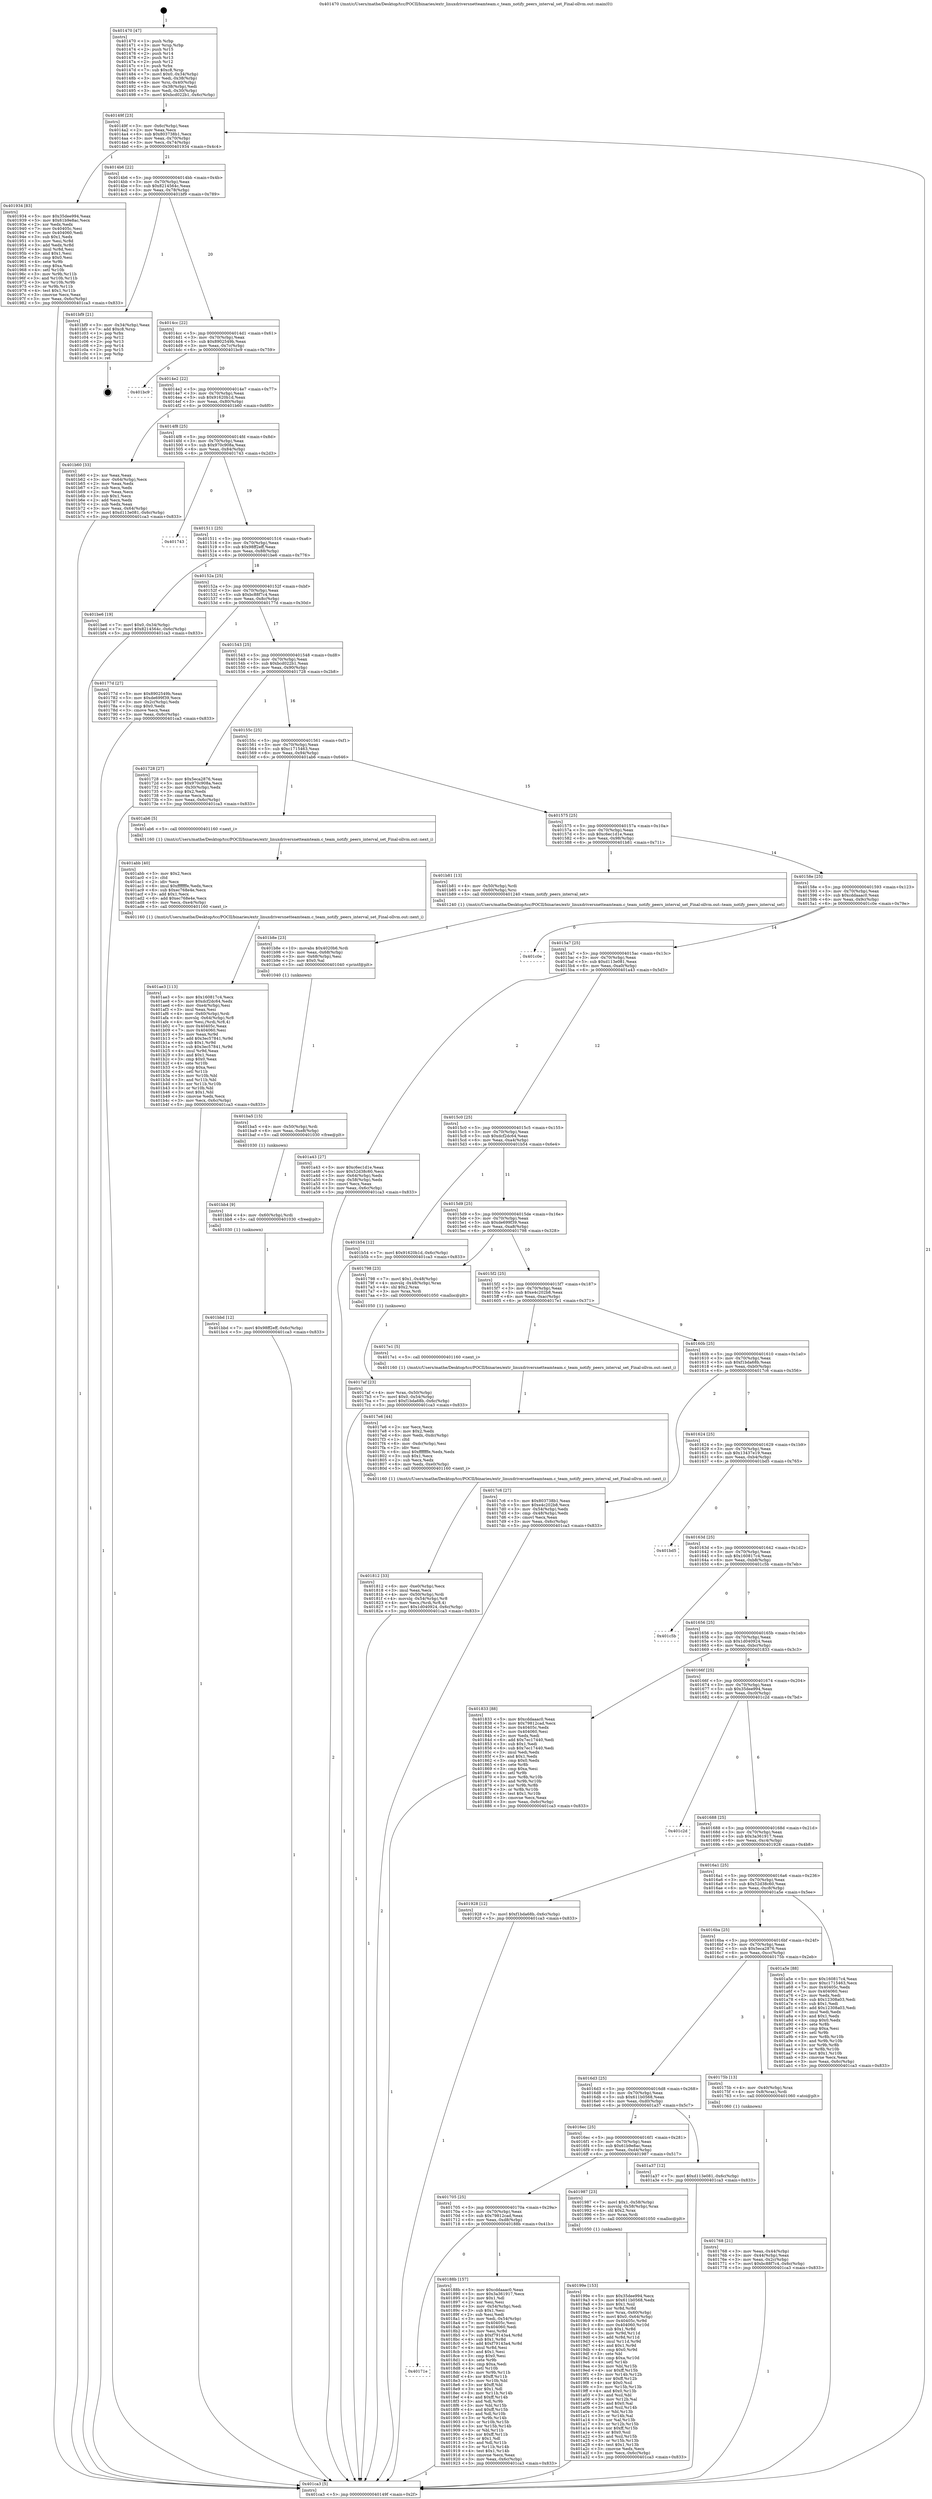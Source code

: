 digraph "0x401470" {
  label = "0x401470 (/mnt/c/Users/mathe/Desktop/tcc/POCII/binaries/extr_linuxdriversnetteamteam.c_team_notify_peers_interval_set_Final-ollvm.out::main(0))"
  labelloc = "t"
  node[shape=record]

  Entry [label="",width=0.3,height=0.3,shape=circle,fillcolor=black,style=filled]
  "0x40149f" [label="{
     0x40149f [23]\l
     | [instrs]\l
     &nbsp;&nbsp;0x40149f \<+3\>: mov -0x6c(%rbp),%eax\l
     &nbsp;&nbsp;0x4014a2 \<+2\>: mov %eax,%ecx\l
     &nbsp;&nbsp;0x4014a4 \<+6\>: sub $0x803738b1,%ecx\l
     &nbsp;&nbsp;0x4014aa \<+3\>: mov %eax,-0x70(%rbp)\l
     &nbsp;&nbsp;0x4014ad \<+3\>: mov %ecx,-0x74(%rbp)\l
     &nbsp;&nbsp;0x4014b0 \<+6\>: je 0000000000401934 \<main+0x4c4\>\l
  }"]
  "0x401934" [label="{
     0x401934 [83]\l
     | [instrs]\l
     &nbsp;&nbsp;0x401934 \<+5\>: mov $0x35dee994,%eax\l
     &nbsp;&nbsp;0x401939 \<+5\>: mov $0x61b9e8ac,%ecx\l
     &nbsp;&nbsp;0x40193e \<+2\>: xor %edx,%edx\l
     &nbsp;&nbsp;0x401940 \<+7\>: mov 0x40405c,%esi\l
     &nbsp;&nbsp;0x401947 \<+7\>: mov 0x404060,%edi\l
     &nbsp;&nbsp;0x40194e \<+3\>: sub $0x1,%edx\l
     &nbsp;&nbsp;0x401951 \<+3\>: mov %esi,%r8d\l
     &nbsp;&nbsp;0x401954 \<+3\>: add %edx,%r8d\l
     &nbsp;&nbsp;0x401957 \<+4\>: imul %r8d,%esi\l
     &nbsp;&nbsp;0x40195b \<+3\>: and $0x1,%esi\l
     &nbsp;&nbsp;0x40195e \<+3\>: cmp $0x0,%esi\l
     &nbsp;&nbsp;0x401961 \<+4\>: sete %r9b\l
     &nbsp;&nbsp;0x401965 \<+3\>: cmp $0xa,%edi\l
     &nbsp;&nbsp;0x401968 \<+4\>: setl %r10b\l
     &nbsp;&nbsp;0x40196c \<+3\>: mov %r9b,%r11b\l
     &nbsp;&nbsp;0x40196f \<+3\>: and %r10b,%r11b\l
     &nbsp;&nbsp;0x401972 \<+3\>: xor %r10b,%r9b\l
     &nbsp;&nbsp;0x401975 \<+3\>: or %r9b,%r11b\l
     &nbsp;&nbsp;0x401978 \<+4\>: test $0x1,%r11b\l
     &nbsp;&nbsp;0x40197c \<+3\>: cmovne %ecx,%eax\l
     &nbsp;&nbsp;0x40197f \<+3\>: mov %eax,-0x6c(%rbp)\l
     &nbsp;&nbsp;0x401982 \<+5\>: jmp 0000000000401ca3 \<main+0x833\>\l
  }"]
  "0x4014b6" [label="{
     0x4014b6 [22]\l
     | [instrs]\l
     &nbsp;&nbsp;0x4014b6 \<+5\>: jmp 00000000004014bb \<main+0x4b\>\l
     &nbsp;&nbsp;0x4014bb \<+3\>: mov -0x70(%rbp),%eax\l
     &nbsp;&nbsp;0x4014be \<+5\>: sub $0x8214564c,%eax\l
     &nbsp;&nbsp;0x4014c3 \<+3\>: mov %eax,-0x78(%rbp)\l
     &nbsp;&nbsp;0x4014c6 \<+6\>: je 0000000000401bf9 \<main+0x789\>\l
  }"]
  Exit [label="",width=0.3,height=0.3,shape=circle,fillcolor=black,style=filled,peripheries=2]
  "0x401bf9" [label="{
     0x401bf9 [21]\l
     | [instrs]\l
     &nbsp;&nbsp;0x401bf9 \<+3\>: mov -0x34(%rbp),%eax\l
     &nbsp;&nbsp;0x401bfc \<+7\>: add $0xc8,%rsp\l
     &nbsp;&nbsp;0x401c03 \<+1\>: pop %rbx\l
     &nbsp;&nbsp;0x401c04 \<+2\>: pop %r12\l
     &nbsp;&nbsp;0x401c06 \<+2\>: pop %r13\l
     &nbsp;&nbsp;0x401c08 \<+2\>: pop %r14\l
     &nbsp;&nbsp;0x401c0a \<+2\>: pop %r15\l
     &nbsp;&nbsp;0x401c0c \<+1\>: pop %rbp\l
     &nbsp;&nbsp;0x401c0d \<+1\>: ret\l
  }"]
  "0x4014cc" [label="{
     0x4014cc [22]\l
     | [instrs]\l
     &nbsp;&nbsp;0x4014cc \<+5\>: jmp 00000000004014d1 \<main+0x61\>\l
     &nbsp;&nbsp;0x4014d1 \<+3\>: mov -0x70(%rbp),%eax\l
     &nbsp;&nbsp;0x4014d4 \<+5\>: sub $0x8902549b,%eax\l
     &nbsp;&nbsp;0x4014d9 \<+3\>: mov %eax,-0x7c(%rbp)\l
     &nbsp;&nbsp;0x4014dc \<+6\>: je 0000000000401bc9 \<main+0x759\>\l
  }"]
  "0x401bbd" [label="{
     0x401bbd [12]\l
     | [instrs]\l
     &nbsp;&nbsp;0x401bbd \<+7\>: movl $0x98ff2eff,-0x6c(%rbp)\l
     &nbsp;&nbsp;0x401bc4 \<+5\>: jmp 0000000000401ca3 \<main+0x833\>\l
  }"]
  "0x401bc9" [label="{
     0x401bc9\l
  }", style=dashed]
  "0x4014e2" [label="{
     0x4014e2 [22]\l
     | [instrs]\l
     &nbsp;&nbsp;0x4014e2 \<+5\>: jmp 00000000004014e7 \<main+0x77\>\l
     &nbsp;&nbsp;0x4014e7 \<+3\>: mov -0x70(%rbp),%eax\l
     &nbsp;&nbsp;0x4014ea \<+5\>: sub $0x91620b1d,%eax\l
     &nbsp;&nbsp;0x4014ef \<+3\>: mov %eax,-0x80(%rbp)\l
     &nbsp;&nbsp;0x4014f2 \<+6\>: je 0000000000401b60 \<main+0x6f0\>\l
  }"]
  "0x401bb4" [label="{
     0x401bb4 [9]\l
     | [instrs]\l
     &nbsp;&nbsp;0x401bb4 \<+4\>: mov -0x60(%rbp),%rdi\l
     &nbsp;&nbsp;0x401bb8 \<+5\>: call 0000000000401030 \<free@plt\>\l
     | [calls]\l
     &nbsp;&nbsp;0x401030 \{1\} (unknown)\l
  }"]
  "0x401b60" [label="{
     0x401b60 [33]\l
     | [instrs]\l
     &nbsp;&nbsp;0x401b60 \<+2\>: xor %eax,%eax\l
     &nbsp;&nbsp;0x401b62 \<+3\>: mov -0x64(%rbp),%ecx\l
     &nbsp;&nbsp;0x401b65 \<+2\>: mov %eax,%edx\l
     &nbsp;&nbsp;0x401b67 \<+2\>: sub %ecx,%edx\l
     &nbsp;&nbsp;0x401b69 \<+2\>: mov %eax,%ecx\l
     &nbsp;&nbsp;0x401b6b \<+3\>: sub $0x1,%ecx\l
     &nbsp;&nbsp;0x401b6e \<+2\>: add %ecx,%edx\l
     &nbsp;&nbsp;0x401b70 \<+2\>: sub %edx,%eax\l
     &nbsp;&nbsp;0x401b72 \<+3\>: mov %eax,-0x64(%rbp)\l
     &nbsp;&nbsp;0x401b75 \<+7\>: movl $0xd113e081,-0x6c(%rbp)\l
     &nbsp;&nbsp;0x401b7c \<+5\>: jmp 0000000000401ca3 \<main+0x833\>\l
  }"]
  "0x4014f8" [label="{
     0x4014f8 [25]\l
     | [instrs]\l
     &nbsp;&nbsp;0x4014f8 \<+5\>: jmp 00000000004014fd \<main+0x8d\>\l
     &nbsp;&nbsp;0x4014fd \<+3\>: mov -0x70(%rbp),%eax\l
     &nbsp;&nbsp;0x401500 \<+5\>: sub $0x970c908a,%eax\l
     &nbsp;&nbsp;0x401505 \<+6\>: mov %eax,-0x84(%rbp)\l
     &nbsp;&nbsp;0x40150b \<+6\>: je 0000000000401743 \<main+0x2d3\>\l
  }"]
  "0x401ba5" [label="{
     0x401ba5 [15]\l
     | [instrs]\l
     &nbsp;&nbsp;0x401ba5 \<+4\>: mov -0x50(%rbp),%rdi\l
     &nbsp;&nbsp;0x401ba9 \<+6\>: mov %eax,-0xe8(%rbp)\l
     &nbsp;&nbsp;0x401baf \<+5\>: call 0000000000401030 \<free@plt\>\l
     | [calls]\l
     &nbsp;&nbsp;0x401030 \{1\} (unknown)\l
  }"]
  "0x401743" [label="{
     0x401743\l
  }", style=dashed]
  "0x401511" [label="{
     0x401511 [25]\l
     | [instrs]\l
     &nbsp;&nbsp;0x401511 \<+5\>: jmp 0000000000401516 \<main+0xa6\>\l
     &nbsp;&nbsp;0x401516 \<+3\>: mov -0x70(%rbp),%eax\l
     &nbsp;&nbsp;0x401519 \<+5\>: sub $0x98ff2eff,%eax\l
     &nbsp;&nbsp;0x40151e \<+6\>: mov %eax,-0x88(%rbp)\l
     &nbsp;&nbsp;0x401524 \<+6\>: je 0000000000401be6 \<main+0x776\>\l
  }"]
  "0x401b8e" [label="{
     0x401b8e [23]\l
     | [instrs]\l
     &nbsp;&nbsp;0x401b8e \<+10\>: movabs $0x4020b6,%rdi\l
     &nbsp;&nbsp;0x401b98 \<+3\>: mov %eax,-0x68(%rbp)\l
     &nbsp;&nbsp;0x401b9b \<+3\>: mov -0x68(%rbp),%esi\l
     &nbsp;&nbsp;0x401b9e \<+2\>: mov $0x0,%al\l
     &nbsp;&nbsp;0x401ba0 \<+5\>: call 0000000000401040 \<printf@plt\>\l
     | [calls]\l
     &nbsp;&nbsp;0x401040 \{1\} (unknown)\l
  }"]
  "0x401be6" [label="{
     0x401be6 [19]\l
     | [instrs]\l
     &nbsp;&nbsp;0x401be6 \<+7\>: movl $0x0,-0x34(%rbp)\l
     &nbsp;&nbsp;0x401bed \<+7\>: movl $0x8214564c,-0x6c(%rbp)\l
     &nbsp;&nbsp;0x401bf4 \<+5\>: jmp 0000000000401ca3 \<main+0x833\>\l
  }"]
  "0x40152a" [label="{
     0x40152a [25]\l
     | [instrs]\l
     &nbsp;&nbsp;0x40152a \<+5\>: jmp 000000000040152f \<main+0xbf\>\l
     &nbsp;&nbsp;0x40152f \<+3\>: mov -0x70(%rbp),%eax\l
     &nbsp;&nbsp;0x401532 \<+5\>: sub $0xbc88f7c4,%eax\l
     &nbsp;&nbsp;0x401537 \<+6\>: mov %eax,-0x8c(%rbp)\l
     &nbsp;&nbsp;0x40153d \<+6\>: je 000000000040177d \<main+0x30d\>\l
  }"]
  "0x401ae3" [label="{
     0x401ae3 [113]\l
     | [instrs]\l
     &nbsp;&nbsp;0x401ae3 \<+5\>: mov $0x160817c4,%ecx\l
     &nbsp;&nbsp;0x401ae8 \<+5\>: mov $0xdcf2dc64,%edx\l
     &nbsp;&nbsp;0x401aed \<+6\>: mov -0xe4(%rbp),%esi\l
     &nbsp;&nbsp;0x401af3 \<+3\>: imul %eax,%esi\l
     &nbsp;&nbsp;0x401af6 \<+4\>: mov -0x60(%rbp),%rdi\l
     &nbsp;&nbsp;0x401afa \<+4\>: movslq -0x64(%rbp),%r8\l
     &nbsp;&nbsp;0x401afe \<+4\>: mov %esi,(%rdi,%r8,4)\l
     &nbsp;&nbsp;0x401b02 \<+7\>: mov 0x40405c,%eax\l
     &nbsp;&nbsp;0x401b09 \<+7\>: mov 0x404060,%esi\l
     &nbsp;&nbsp;0x401b10 \<+3\>: mov %eax,%r9d\l
     &nbsp;&nbsp;0x401b13 \<+7\>: add $0x3ec57841,%r9d\l
     &nbsp;&nbsp;0x401b1a \<+4\>: sub $0x1,%r9d\l
     &nbsp;&nbsp;0x401b1e \<+7\>: sub $0x3ec57841,%r9d\l
     &nbsp;&nbsp;0x401b25 \<+4\>: imul %r9d,%eax\l
     &nbsp;&nbsp;0x401b29 \<+3\>: and $0x1,%eax\l
     &nbsp;&nbsp;0x401b2c \<+3\>: cmp $0x0,%eax\l
     &nbsp;&nbsp;0x401b2f \<+4\>: sete %r10b\l
     &nbsp;&nbsp;0x401b33 \<+3\>: cmp $0xa,%esi\l
     &nbsp;&nbsp;0x401b36 \<+4\>: setl %r11b\l
     &nbsp;&nbsp;0x401b3a \<+3\>: mov %r10b,%bl\l
     &nbsp;&nbsp;0x401b3d \<+3\>: and %r11b,%bl\l
     &nbsp;&nbsp;0x401b40 \<+3\>: xor %r11b,%r10b\l
     &nbsp;&nbsp;0x401b43 \<+3\>: or %r10b,%bl\l
     &nbsp;&nbsp;0x401b46 \<+3\>: test $0x1,%bl\l
     &nbsp;&nbsp;0x401b49 \<+3\>: cmovne %edx,%ecx\l
     &nbsp;&nbsp;0x401b4c \<+3\>: mov %ecx,-0x6c(%rbp)\l
     &nbsp;&nbsp;0x401b4f \<+5\>: jmp 0000000000401ca3 \<main+0x833\>\l
  }"]
  "0x40177d" [label="{
     0x40177d [27]\l
     | [instrs]\l
     &nbsp;&nbsp;0x40177d \<+5\>: mov $0x8902549b,%eax\l
     &nbsp;&nbsp;0x401782 \<+5\>: mov $0xde699f39,%ecx\l
     &nbsp;&nbsp;0x401787 \<+3\>: mov -0x2c(%rbp),%edx\l
     &nbsp;&nbsp;0x40178a \<+3\>: cmp $0x0,%edx\l
     &nbsp;&nbsp;0x40178d \<+3\>: cmove %ecx,%eax\l
     &nbsp;&nbsp;0x401790 \<+3\>: mov %eax,-0x6c(%rbp)\l
     &nbsp;&nbsp;0x401793 \<+5\>: jmp 0000000000401ca3 \<main+0x833\>\l
  }"]
  "0x401543" [label="{
     0x401543 [25]\l
     | [instrs]\l
     &nbsp;&nbsp;0x401543 \<+5\>: jmp 0000000000401548 \<main+0xd8\>\l
     &nbsp;&nbsp;0x401548 \<+3\>: mov -0x70(%rbp),%eax\l
     &nbsp;&nbsp;0x40154b \<+5\>: sub $0xbcd022b1,%eax\l
     &nbsp;&nbsp;0x401550 \<+6\>: mov %eax,-0x90(%rbp)\l
     &nbsp;&nbsp;0x401556 \<+6\>: je 0000000000401728 \<main+0x2b8\>\l
  }"]
  "0x401abb" [label="{
     0x401abb [40]\l
     | [instrs]\l
     &nbsp;&nbsp;0x401abb \<+5\>: mov $0x2,%ecx\l
     &nbsp;&nbsp;0x401ac0 \<+1\>: cltd\l
     &nbsp;&nbsp;0x401ac1 \<+2\>: idiv %ecx\l
     &nbsp;&nbsp;0x401ac3 \<+6\>: imul $0xfffffffe,%edx,%ecx\l
     &nbsp;&nbsp;0x401ac9 \<+6\>: sub $0xec768e4e,%ecx\l
     &nbsp;&nbsp;0x401acf \<+3\>: add $0x1,%ecx\l
     &nbsp;&nbsp;0x401ad2 \<+6\>: add $0xec768e4e,%ecx\l
     &nbsp;&nbsp;0x401ad8 \<+6\>: mov %ecx,-0xe4(%rbp)\l
     &nbsp;&nbsp;0x401ade \<+5\>: call 0000000000401160 \<next_i\>\l
     | [calls]\l
     &nbsp;&nbsp;0x401160 \{1\} (/mnt/c/Users/mathe/Desktop/tcc/POCII/binaries/extr_linuxdriversnetteamteam.c_team_notify_peers_interval_set_Final-ollvm.out::next_i)\l
  }"]
  "0x401728" [label="{
     0x401728 [27]\l
     | [instrs]\l
     &nbsp;&nbsp;0x401728 \<+5\>: mov $0x5eca2876,%eax\l
     &nbsp;&nbsp;0x40172d \<+5\>: mov $0x970c908a,%ecx\l
     &nbsp;&nbsp;0x401732 \<+3\>: mov -0x30(%rbp),%edx\l
     &nbsp;&nbsp;0x401735 \<+3\>: cmp $0x2,%edx\l
     &nbsp;&nbsp;0x401738 \<+3\>: cmovne %ecx,%eax\l
     &nbsp;&nbsp;0x40173b \<+3\>: mov %eax,-0x6c(%rbp)\l
     &nbsp;&nbsp;0x40173e \<+5\>: jmp 0000000000401ca3 \<main+0x833\>\l
  }"]
  "0x40155c" [label="{
     0x40155c [25]\l
     | [instrs]\l
     &nbsp;&nbsp;0x40155c \<+5\>: jmp 0000000000401561 \<main+0xf1\>\l
     &nbsp;&nbsp;0x401561 \<+3\>: mov -0x70(%rbp),%eax\l
     &nbsp;&nbsp;0x401564 \<+5\>: sub $0xc1715463,%eax\l
     &nbsp;&nbsp;0x401569 \<+6\>: mov %eax,-0x94(%rbp)\l
     &nbsp;&nbsp;0x40156f \<+6\>: je 0000000000401ab6 \<main+0x646\>\l
  }"]
  "0x401ca3" [label="{
     0x401ca3 [5]\l
     | [instrs]\l
     &nbsp;&nbsp;0x401ca3 \<+5\>: jmp 000000000040149f \<main+0x2f\>\l
  }"]
  "0x401470" [label="{
     0x401470 [47]\l
     | [instrs]\l
     &nbsp;&nbsp;0x401470 \<+1\>: push %rbp\l
     &nbsp;&nbsp;0x401471 \<+3\>: mov %rsp,%rbp\l
     &nbsp;&nbsp;0x401474 \<+2\>: push %r15\l
     &nbsp;&nbsp;0x401476 \<+2\>: push %r14\l
     &nbsp;&nbsp;0x401478 \<+2\>: push %r13\l
     &nbsp;&nbsp;0x40147a \<+2\>: push %r12\l
     &nbsp;&nbsp;0x40147c \<+1\>: push %rbx\l
     &nbsp;&nbsp;0x40147d \<+7\>: sub $0xc8,%rsp\l
     &nbsp;&nbsp;0x401484 \<+7\>: movl $0x0,-0x34(%rbp)\l
     &nbsp;&nbsp;0x40148b \<+3\>: mov %edi,-0x38(%rbp)\l
     &nbsp;&nbsp;0x40148e \<+4\>: mov %rsi,-0x40(%rbp)\l
     &nbsp;&nbsp;0x401492 \<+3\>: mov -0x38(%rbp),%edi\l
     &nbsp;&nbsp;0x401495 \<+3\>: mov %edi,-0x30(%rbp)\l
     &nbsp;&nbsp;0x401498 \<+7\>: movl $0xbcd022b1,-0x6c(%rbp)\l
  }"]
  "0x40199e" [label="{
     0x40199e [153]\l
     | [instrs]\l
     &nbsp;&nbsp;0x40199e \<+5\>: mov $0x35dee994,%ecx\l
     &nbsp;&nbsp;0x4019a3 \<+5\>: mov $0x611b0568,%edx\l
     &nbsp;&nbsp;0x4019a8 \<+3\>: mov $0x1,%sil\l
     &nbsp;&nbsp;0x4019ab \<+3\>: xor %r8d,%r8d\l
     &nbsp;&nbsp;0x4019ae \<+4\>: mov %rax,-0x60(%rbp)\l
     &nbsp;&nbsp;0x4019b2 \<+7\>: movl $0x0,-0x64(%rbp)\l
     &nbsp;&nbsp;0x4019b9 \<+8\>: mov 0x40405c,%r9d\l
     &nbsp;&nbsp;0x4019c1 \<+8\>: mov 0x404060,%r10d\l
     &nbsp;&nbsp;0x4019c9 \<+4\>: sub $0x1,%r8d\l
     &nbsp;&nbsp;0x4019cd \<+3\>: mov %r9d,%r11d\l
     &nbsp;&nbsp;0x4019d0 \<+3\>: add %r8d,%r11d\l
     &nbsp;&nbsp;0x4019d3 \<+4\>: imul %r11d,%r9d\l
     &nbsp;&nbsp;0x4019d7 \<+4\>: and $0x1,%r9d\l
     &nbsp;&nbsp;0x4019db \<+4\>: cmp $0x0,%r9d\l
     &nbsp;&nbsp;0x4019df \<+3\>: sete %bl\l
     &nbsp;&nbsp;0x4019e2 \<+4\>: cmp $0xa,%r10d\l
     &nbsp;&nbsp;0x4019e6 \<+4\>: setl %r14b\l
     &nbsp;&nbsp;0x4019ea \<+3\>: mov %bl,%r15b\l
     &nbsp;&nbsp;0x4019ed \<+4\>: xor $0xff,%r15b\l
     &nbsp;&nbsp;0x4019f1 \<+3\>: mov %r14b,%r12b\l
     &nbsp;&nbsp;0x4019f4 \<+4\>: xor $0xff,%r12b\l
     &nbsp;&nbsp;0x4019f8 \<+4\>: xor $0x0,%sil\l
     &nbsp;&nbsp;0x4019fc \<+3\>: mov %r15b,%r13b\l
     &nbsp;&nbsp;0x4019ff \<+4\>: and $0x0,%r13b\l
     &nbsp;&nbsp;0x401a03 \<+3\>: and %sil,%bl\l
     &nbsp;&nbsp;0x401a06 \<+3\>: mov %r12b,%al\l
     &nbsp;&nbsp;0x401a09 \<+2\>: and $0x0,%al\l
     &nbsp;&nbsp;0x401a0b \<+3\>: and %sil,%r14b\l
     &nbsp;&nbsp;0x401a0e \<+3\>: or %bl,%r13b\l
     &nbsp;&nbsp;0x401a11 \<+3\>: or %r14b,%al\l
     &nbsp;&nbsp;0x401a14 \<+3\>: xor %al,%r13b\l
     &nbsp;&nbsp;0x401a17 \<+3\>: or %r12b,%r15b\l
     &nbsp;&nbsp;0x401a1a \<+4\>: xor $0xff,%r15b\l
     &nbsp;&nbsp;0x401a1e \<+4\>: or $0x0,%sil\l
     &nbsp;&nbsp;0x401a22 \<+3\>: and %sil,%r15b\l
     &nbsp;&nbsp;0x401a25 \<+3\>: or %r15b,%r13b\l
     &nbsp;&nbsp;0x401a28 \<+4\>: test $0x1,%r13b\l
     &nbsp;&nbsp;0x401a2c \<+3\>: cmovne %edx,%ecx\l
     &nbsp;&nbsp;0x401a2f \<+3\>: mov %ecx,-0x6c(%rbp)\l
     &nbsp;&nbsp;0x401a32 \<+5\>: jmp 0000000000401ca3 \<main+0x833\>\l
  }"]
  "0x401ab6" [label="{
     0x401ab6 [5]\l
     | [instrs]\l
     &nbsp;&nbsp;0x401ab6 \<+5\>: call 0000000000401160 \<next_i\>\l
     | [calls]\l
     &nbsp;&nbsp;0x401160 \{1\} (/mnt/c/Users/mathe/Desktop/tcc/POCII/binaries/extr_linuxdriversnetteamteam.c_team_notify_peers_interval_set_Final-ollvm.out::next_i)\l
  }"]
  "0x401575" [label="{
     0x401575 [25]\l
     | [instrs]\l
     &nbsp;&nbsp;0x401575 \<+5\>: jmp 000000000040157a \<main+0x10a\>\l
     &nbsp;&nbsp;0x40157a \<+3\>: mov -0x70(%rbp),%eax\l
     &nbsp;&nbsp;0x40157d \<+5\>: sub $0xc6ec1d1e,%eax\l
     &nbsp;&nbsp;0x401582 \<+6\>: mov %eax,-0x98(%rbp)\l
     &nbsp;&nbsp;0x401588 \<+6\>: je 0000000000401b81 \<main+0x711\>\l
  }"]
  "0x40171e" [label="{
     0x40171e\l
  }", style=dashed]
  "0x401b81" [label="{
     0x401b81 [13]\l
     | [instrs]\l
     &nbsp;&nbsp;0x401b81 \<+4\>: mov -0x50(%rbp),%rdi\l
     &nbsp;&nbsp;0x401b85 \<+4\>: mov -0x60(%rbp),%rsi\l
     &nbsp;&nbsp;0x401b89 \<+5\>: call 0000000000401240 \<team_notify_peers_interval_set\>\l
     | [calls]\l
     &nbsp;&nbsp;0x401240 \{1\} (/mnt/c/Users/mathe/Desktop/tcc/POCII/binaries/extr_linuxdriversnetteamteam.c_team_notify_peers_interval_set_Final-ollvm.out::team_notify_peers_interval_set)\l
  }"]
  "0x40158e" [label="{
     0x40158e [25]\l
     | [instrs]\l
     &nbsp;&nbsp;0x40158e \<+5\>: jmp 0000000000401593 \<main+0x123\>\l
     &nbsp;&nbsp;0x401593 \<+3\>: mov -0x70(%rbp),%eax\l
     &nbsp;&nbsp;0x401596 \<+5\>: sub $0xcddaaac0,%eax\l
     &nbsp;&nbsp;0x40159b \<+6\>: mov %eax,-0x9c(%rbp)\l
     &nbsp;&nbsp;0x4015a1 \<+6\>: je 0000000000401c0e \<main+0x79e\>\l
  }"]
  "0x40188b" [label="{
     0x40188b [157]\l
     | [instrs]\l
     &nbsp;&nbsp;0x40188b \<+5\>: mov $0xcddaaac0,%eax\l
     &nbsp;&nbsp;0x401890 \<+5\>: mov $0x3a361917,%ecx\l
     &nbsp;&nbsp;0x401895 \<+2\>: mov $0x1,%dl\l
     &nbsp;&nbsp;0x401897 \<+2\>: xor %esi,%esi\l
     &nbsp;&nbsp;0x401899 \<+3\>: mov -0x54(%rbp),%edi\l
     &nbsp;&nbsp;0x40189c \<+3\>: sub $0x1,%esi\l
     &nbsp;&nbsp;0x40189f \<+2\>: sub %esi,%edi\l
     &nbsp;&nbsp;0x4018a1 \<+3\>: mov %edi,-0x54(%rbp)\l
     &nbsp;&nbsp;0x4018a4 \<+7\>: mov 0x40405c,%esi\l
     &nbsp;&nbsp;0x4018ab \<+7\>: mov 0x404060,%edi\l
     &nbsp;&nbsp;0x4018b2 \<+3\>: mov %esi,%r8d\l
     &nbsp;&nbsp;0x4018b5 \<+7\>: sub $0xf79143a4,%r8d\l
     &nbsp;&nbsp;0x4018bc \<+4\>: sub $0x1,%r8d\l
     &nbsp;&nbsp;0x4018c0 \<+7\>: add $0xf79143a4,%r8d\l
     &nbsp;&nbsp;0x4018c7 \<+4\>: imul %r8d,%esi\l
     &nbsp;&nbsp;0x4018cb \<+3\>: and $0x1,%esi\l
     &nbsp;&nbsp;0x4018ce \<+3\>: cmp $0x0,%esi\l
     &nbsp;&nbsp;0x4018d1 \<+4\>: sete %r9b\l
     &nbsp;&nbsp;0x4018d5 \<+3\>: cmp $0xa,%edi\l
     &nbsp;&nbsp;0x4018d8 \<+4\>: setl %r10b\l
     &nbsp;&nbsp;0x4018dc \<+3\>: mov %r9b,%r11b\l
     &nbsp;&nbsp;0x4018df \<+4\>: xor $0xff,%r11b\l
     &nbsp;&nbsp;0x4018e3 \<+3\>: mov %r10b,%bl\l
     &nbsp;&nbsp;0x4018e6 \<+3\>: xor $0xff,%bl\l
     &nbsp;&nbsp;0x4018e9 \<+3\>: xor $0x1,%dl\l
     &nbsp;&nbsp;0x4018ec \<+3\>: mov %r11b,%r14b\l
     &nbsp;&nbsp;0x4018ef \<+4\>: and $0xff,%r14b\l
     &nbsp;&nbsp;0x4018f3 \<+3\>: and %dl,%r9b\l
     &nbsp;&nbsp;0x4018f6 \<+3\>: mov %bl,%r15b\l
     &nbsp;&nbsp;0x4018f9 \<+4\>: and $0xff,%r15b\l
     &nbsp;&nbsp;0x4018fd \<+3\>: and %dl,%r10b\l
     &nbsp;&nbsp;0x401900 \<+3\>: or %r9b,%r14b\l
     &nbsp;&nbsp;0x401903 \<+3\>: or %r10b,%r15b\l
     &nbsp;&nbsp;0x401906 \<+3\>: xor %r15b,%r14b\l
     &nbsp;&nbsp;0x401909 \<+3\>: or %bl,%r11b\l
     &nbsp;&nbsp;0x40190c \<+4\>: xor $0xff,%r11b\l
     &nbsp;&nbsp;0x401910 \<+3\>: or $0x1,%dl\l
     &nbsp;&nbsp;0x401913 \<+3\>: and %dl,%r11b\l
     &nbsp;&nbsp;0x401916 \<+3\>: or %r11b,%r14b\l
     &nbsp;&nbsp;0x401919 \<+4\>: test $0x1,%r14b\l
     &nbsp;&nbsp;0x40191d \<+3\>: cmovne %ecx,%eax\l
     &nbsp;&nbsp;0x401920 \<+3\>: mov %eax,-0x6c(%rbp)\l
     &nbsp;&nbsp;0x401923 \<+5\>: jmp 0000000000401ca3 \<main+0x833\>\l
  }"]
  "0x401c0e" [label="{
     0x401c0e\l
  }", style=dashed]
  "0x4015a7" [label="{
     0x4015a7 [25]\l
     | [instrs]\l
     &nbsp;&nbsp;0x4015a7 \<+5\>: jmp 00000000004015ac \<main+0x13c\>\l
     &nbsp;&nbsp;0x4015ac \<+3\>: mov -0x70(%rbp),%eax\l
     &nbsp;&nbsp;0x4015af \<+5\>: sub $0xd113e081,%eax\l
     &nbsp;&nbsp;0x4015b4 \<+6\>: mov %eax,-0xa0(%rbp)\l
     &nbsp;&nbsp;0x4015ba \<+6\>: je 0000000000401a43 \<main+0x5d3\>\l
  }"]
  "0x401705" [label="{
     0x401705 [25]\l
     | [instrs]\l
     &nbsp;&nbsp;0x401705 \<+5\>: jmp 000000000040170a \<main+0x29a\>\l
     &nbsp;&nbsp;0x40170a \<+3\>: mov -0x70(%rbp),%eax\l
     &nbsp;&nbsp;0x40170d \<+5\>: sub $0x79812cad,%eax\l
     &nbsp;&nbsp;0x401712 \<+6\>: mov %eax,-0xd8(%rbp)\l
     &nbsp;&nbsp;0x401718 \<+6\>: je 000000000040188b \<main+0x41b\>\l
  }"]
  "0x401a43" [label="{
     0x401a43 [27]\l
     | [instrs]\l
     &nbsp;&nbsp;0x401a43 \<+5\>: mov $0xc6ec1d1e,%eax\l
     &nbsp;&nbsp;0x401a48 \<+5\>: mov $0x52d38c60,%ecx\l
     &nbsp;&nbsp;0x401a4d \<+3\>: mov -0x64(%rbp),%edx\l
     &nbsp;&nbsp;0x401a50 \<+3\>: cmp -0x58(%rbp),%edx\l
     &nbsp;&nbsp;0x401a53 \<+3\>: cmovl %ecx,%eax\l
     &nbsp;&nbsp;0x401a56 \<+3\>: mov %eax,-0x6c(%rbp)\l
     &nbsp;&nbsp;0x401a59 \<+5\>: jmp 0000000000401ca3 \<main+0x833\>\l
  }"]
  "0x4015c0" [label="{
     0x4015c0 [25]\l
     | [instrs]\l
     &nbsp;&nbsp;0x4015c0 \<+5\>: jmp 00000000004015c5 \<main+0x155\>\l
     &nbsp;&nbsp;0x4015c5 \<+3\>: mov -0x70(%rbp),%eax\l
     &nbsp;&nbsp;0x4015c8 \<+5\>: sub $0xdcf2dc64,%eax\l
     &nbsp;&nbsp;0x4015cd \<+6\>: mov %eax,-0xa4(%rbp)\l
     &nbsp;&nbsp;0x4015d3 \<+6\>: je 0000000000401b54 \<main+0x6e4\>\l
  }"]
  "0x401987" [label="{
     0x401987 [23]\l
     | [instrs]\l
     &nbsp;&nbsp;0x401987 \<+7\>: movl $0x1,-0x58(%rbp)\l
     &nbsp;&nbsp;0x40198e \<+4\>: movslq -0x58(%rbp),%rax\l
     &nbsp;&nbsp;0x401992 \<+4\>: shl $0x2,%rax\l
     &nbsp;&nbsp;0x401996 \<+3\>: mov %rax,%rdi\l
     &nbsp;&nbsp;0x401999 \<+5\>: call 0000000000401050 \<malloc@plt\>\l
     | [calls]\l
     &nbsp;&nbsp;0x401050 \{1\} (unknown)\l
  }"]
  "0x401b54" [label="{
     0x401b54 [12]\l
     | [instrs]\l
     &nbsp;&nbsp;0x401b54 \<+7\>: movl $0x91620b1d,-0x6c(%rbp)\l
     &nbsp;&nbsp;0x401b5b \<+5\>: jmp 0000000000401ca3 \<main+0x833\>\l
  }"]
  "0x4015d9" [label="{
     0x4015d9 [25]\l
     | [instrs]\l
     &nbsp;&nbsp;0x4015d9 \<+5\>: jmp 00000000004015de \<main+0x16e\>\l
     &nbsp;&nbsp;0x4015de \<+3\>: mov -0x70(%rbp),%eax\l
     &nbsp;&nbsp;0x4015e1 \<+5\>: sub $0xde699f39,%eax\l
     &nbsp;&nbsp;0x4015e6 \<+6\>: mov %eax,-0xa8(%rbp)\l
     &nbsp;&nbsp;0x4015ec \<+6\>: je 0000000000401798 \<main+0x328\>\l
  }"]
  "0x4016ec" [label="{
     0x4016ec [25]\l
     | [instrs]\l
     &nbsp;&nbsp;0x4016ec \<+5\>: jmp 00000000004016f1 \<main+0x281\>\l
     &nbsp;&nbsp;0x4016f1 \<+3\>: mov -0x70(%rbp),%eax\l
     &nbsp;&nbsp;0x4016f4 \<+5\>: sub $0x61b9e8ac,%eax\l
     &nbsp;&nbsp;0x4016f9 \<+6\>: mov %eax,-0xd4(%rbp)\l
     &nbsp;&nbsp;0x4016ff \<+6\>: je 0000000000401987 \<main+0x517\>\l
  }"]
  "0x401798" [label="{
     0x401798 [23]\l
     | [instrs]\l
     &nbsp;&nbsp;0x401798 \<+7\>: movl $0x1,-0x48(%rbp)\l
     &nbsp;&nbsp;0x40179f \<+4\>: movslq -0x48(%rbp),%rax\l
     &nbsp;&nbsp;0x4017a3 \<+4\>: shl $0x2,%rax\l
     &nbsp;&nbsp;0x4017a7 \<+3\>: mov %rax,%rdi\l
     &nbsp;&nbsp;0x4017aa \<+5\>: call 0000000000401050 \<malloc@plt\>\l
     | [calls]\l
     &nbsp;&nbsp;0x401050 \{1\} (unknown)\l
  }"]
  "0x4015f2" [label="{
     0x4015f2 [25]\l
     | [instrs]\l
     &nbsp;&nbsp;0x4015f2 \<+5\>: jmp 00000000004015f7 \<main+0x187\>\l
     &nbsp;&nbsp;0x4015f7 \<+3\>: mov -0x70(%rbp),%eax\l
     &nbsp;&nbsp;0x4015fa \<+5\>: sub $0xe4c202b8,%eax\l
     &nbsp;&nbsp;0x4015ff \<+6\>: mov %eax,-0xac(%rbp)\l
     &nbsp;&nbsp;0x401605 \<+6\>: je 00000000004017e1 \<main+0x371\>\l
  }"]
  "0x401a37" [label="{
     0x401a37 [12]\l
     | [instrs]\l
     &nbsp;&nbsp;0x401a37 \<+7\>: movl $0xd113e081,-0x6c(%rbp)\l
     &nbsp;&nbsp;0x401a3e \<+5\>: jmp 0000000000401ca3 \<main+0x833\>\l
  }"]
  "0x4017e1" [label="{
     0x4017e1 [5]\l
     | [instrs]\l
     &nbsp;&nbsp;0x4017e1 \<+5\>: call 0000000000401160 \<next_i\>\l
     | [calls]\l
     &nbsp;&nbsp;0x401160 \{1\} (/mnt/c/Users/mathe/Desktop/tcc/POCII/binaries/extr_linuxdriversnetteamteam.c_team_notify_peers_interval_set_Final-ollvm.out::next_i)\l
  }"]
  "0x40160b" [label="{
     0x40160b [25]\l
     | [instrs]\l
     &nbsp;&nbsp;0x40160b \<+5\>: jmp 0000000000401610 \<main+0x1a0\>\l
     &nbsp;&nbsp;0x401610 \<+3\>: mov -0x70(%rbp),%eax\l
     &nbsp;&nbsp;0x401613 \<+5\>: sub $0xf1bda68b,%eax\l
     &nbsp;&nbsp;0x401618 \<+6\>: mov %eax,-0xb0(%rbp)\l
     &nbsp;&nbsp;0x40161e \<+6\>: je 00000000004017c6 \<main+0x356\>\l
  }"]
  "0x401812" [label="{
     0x401812 [33]\l
     | [instrs]\l
     &nbsp;&nbsp;0x401812 \<+6\>: mov -0xe0(%rbp),%ecx\l
     &nbsp;&nbsp;0x401818 \<+3\>: imul %eax,%ecx\l
     &nbsp;&nbsp;0x40181b \<+4\>: mov -0x50(%rbp),%rdi\l
     &nbsp;&nbsp;0x40181f \<+4\>: movslq -0x54(%rbp),%r8\l
     &nbsp;&nbsp;0x401823 \<+4\>: mov %ecx,(%rdi,%r8,4)\l
     &nbsp;&nbsp;0x401827 \<+7\>: movl $0x1d040924,-0x6c(%rbp)\l
     &nbsp;&nbsp;0x40182e \<+5\>: jmp 0000000000401ca3 \<main+0x833\>\l
  }"]
  "0x4017c6" [label="{
     0x4017c6 [27]\l
     | [instrs]\l
     &nbsp;&nbsp;0x4017c6 \<+5\>: mov $0x803738b1,%eax\l
     &nbsp;&nbsp;0x4017cb \<+5\>: mov $0xe4c202b8,%ecx\l
     &nbsp;&nbsp;0x4017d0 \<+3\>: mov -0x54(%rbp),%edx\l
     &nbsp;&nbsp;0x4017d3 \<+3\>: cmp -0x48(%rbp),%edx\l
     &nbsp;&nbsp;0x4017d6 \<+3\>: cmovl %ecx,%eax\l
     &nbsp;&nbsp;0x4017d9 \<+3\>: mov %eax,-0x6c(%rbp)\l
     &nbsp;&nbsp;0x4017dc \<+5\>: jmp 0000000000401ca3 \<main+0x833\>\l
  }"]
  "0x401624" [label="{
     0x401624 [25]\l
     | [instrs]\l
     &nbsp;&nbsp;0x401624 \<+5\>: jmp 0000000000401629 \<main+0x1b9\>\l
     &nbsp;&nbsp;0x401629 \<+3\>: mov -0x70(%rbp),%eax\l
     &nbsp;&nbsp;0x40162c \<+5\>: sub $0x13437e19,%eax\l
     &nbsp;&nbsp;0x401631 \<+6\>: mov %eax,-0xb4(%rbp)\l
     &nbsp;&nbsp;0x401637 \<+6\>: je 0000000000401bd5 \<main+0x765\>\l
  }"]
  "0x4017e6" [label="{
     0x4017e6 [44]\l
     | [instrs]\l
     &nbsp;&nbsp;0x4017e6 \<+2\>: xor %ecx,%ecx\l
     &nbsp;&nbsp;0x4017e8 \<+5\>: mov $0x2,%edx\l
     &nbsp;&nbsp;0x4017ed \<+6\>: mov %edx,-0xdc(%rbp)\l
     &nbsp;&nbsp;0x4017f3 \<+1\>: cltd\l
     &nbsp;&nbsp;0x4017f4 \<+6\>: mov -0xdc(%rbp),%esi\l
     &nbsp;&nbsp;0x4017fa \<+2\>: idiv %esi\l
     &nbsp;&nbsp;0x4017fc \<+6\>: imul $0xfffffffe,%edx,%edx\l
     &nbsp;&nbsp;0x401802 \<+3\>: sub $0x1,%ecx\l
     &nbsp;&nbsp;0x401805 \<+2\>: sub %ecx,%edx\l
     &nbsp;&nbsp;0x401807 \<+6\>: mov %edx,-0xe0(%rbp)\l
     &nbsp;&nbsp;0x40180d \<+5\>: call 0000000000401160 \<next_i\>\l
     | [calls]\l
     &nbsp;&nbsp;0x401160 \{1\} (/mnt/c/Users/mathe/Desktop/tcc/POCII/binaries/extr_linuxdriversnetteamteam.c_team_notify_peers_interval_set_Final-ollvm.out::next_i)\l
  }"]
  "0x401bd5" [label="{
     0x401bd5\l
  }", style=dashed]
  "0x40163d" [label="{
     0x40163d [25]\l
     | [instrs]\l
     &nbsp;&nbsp;0x40163d \<+5\>: jmp 0000000000401642 \<main+0x1d2\>\l
     &nbsp;&nbsp;0x401642 \<+3\>: mov -0x70(%rbp),%eax\l
     &nbsp;&nbsp;0x401645 \<+5\>: sub $0x160817c4,%eax\l
     &nbsp;&nbsp;0x40164a \<+6\>: mov %eax,-0xb8(%rbp)\l
     &nbsp;&nbsp;0x401650 \<+6\>: je 0000000000401c5b \<main+0x7eb\>\l
  }"]
  "0x4017af" [label="{
     0x4017af [23]\l
     | [instrs]\l
     &nbsp;&nbsp;0x4017af \<+4\>: mov %rax,-0x50(%rbp)\l
     &nbsp;&nbsp;0x4017b3 \<+7\>: movl $0x0,-0x54(%rbp)\l
     &nbsp;&nbsp;0x4017ba \<+7\>: movl $0xf1bda68b,-0x6c(%rbp)\l
     &nbsp;&nbsp;0x4017c1 \<+5\>: jmp 0000000000401ca3 \<main+0x833\>\l
  }"]
  "0x401c5b" [label="{
     0x401c5b\l
  }", style=dashed]
  "0x401656" [label="{
     0x401656 [25]\l
     | [instrs]\l
     &nbsp;&nbsp;0x401656 \<+5\>: jmp 000000000040165b \<main+0x1eb\>\l
     &nbsp;&nbsp;0x40165b \<+3\>: mov -0x70(%rbp),%eax\l
     &nbsp;&nbsp;0x40165e \<+5\>: sub $0x1d040924,%eax\l
     &nbsp;&nbsp;0x401663 \<+6\>: mov %eax,-0xbc(%rbp)\l
     &nbsp;&nbsp;0x401669 \<+6\>: je 0000000000401833 \<main+0x3c3\>\l
  }"]
  "0x401768" [label="{
     0x401768 [21]\l
     | [instrs]\l
     &nbsp;&nbsp;0x401768 \<+3\>: mov %eax,-0x44(%rbp)\l
     &nbsp;&nbsp;0x40176b \<+3\>: mov -0x44(%rbp),%eax\l
     &nbsp;&nbsp;0x40176e \<+3\>: mov %eax,-0x2c(%rbp)\l
     &nbsp;&nbsp;0x401771 \<+7\>: movl $0xbc88f7c4,-0x6c(%rbp)\l
     &nbsp;&nbsp;0x401778 \<+5\>: jmp 0000000000401ca3 \<main+0x833\>\l
  }"]
  "0x401833" [label="{
     0x401833 [88]\l
     | [instrs]\l
     &nbsp;&nbsp;0x401833 \<+5\>: mov $0xcddaaac0,%eax\l
     &nbsp;&nbsp;0x401838 \<+5\>: mov $0x79812cad,%ecx\l
     &nbsp;&nbsp;0x40183d \<+7\>: mov 0x40405c,%edx\l
     &nbsp;&nbsp;0x401844 \<+7\>: mov 0x404060,%esi\l
     &nbsp;&nbsp;0x40184b \<+2\>: mov %edx,%edi\l
     &nbsp;&nbsp;0x40184d \<+6\>: add $0x7ec17440,%edi\l
     &nbsp;&nbsp;0x401853 \<+3\>: sub $0x1,%edi\l
     &nbsp;&nbsp;0x401856 \<+6\>: sub $0x7ec17440,%edi\l
     &nbsp;&nbsp;0x40185c \<+3\>: imul %edi,%edx\l
     &nbsp;&nbsp;0x40185f \<+3\>: and $0x1,%edx\l
     &nbsp;&nbsp;0x401862 \<+3\>: cmp $0x0,%edx\l
     &nbsp;&nbsp;0x401865 \<+4\>: sete %r8b\l
     &nbsp;&nbsp;0x401869 \<+3\>: cmp $0xa,%esi\l
     &nbsp;&nbsp;0x40186c \<+4\>: setl %r9b\l
     &nbsp;&nbsp;0x401870 \<+3\>: mov %r8b,%r10b\l
     &nbsp;&nbsp;0x401873 \<+3\>: and %r9b,%r10b\l
     &nbsp;&nbsp;0x401876 \<+3\>: xor %r9b,%r8b\l
     &nbsp;&nbsp;0x401879 \<+3\>: or %r8b,%r10b\l
     &nbsp;&nbsp;0x40187c \<+4\>: test $0x1,%r10b\l
     &nbsp;&nbsp;0x401880 \<+3\>: cmovne %ecx,%eax\l
     &nbsp;&nbsp;0x401883 \<+3\>: mov %eax,-0x6c(%rbp)\l
     &nbsp;&nbsp;0x401886 \<+5\>: jmp 0000000000401ca3 \<main+0x833\>\l
  }"]
  "0x40166f" [label="{
     0x40166f [25]\l
     | [instrs]\l
     &nbsp;&nbsp;0x40166f \<+5\>: jmp 0000000000401674 \<main+0x204\>\l
     &nbsp;&nbsp;0x401674 \<+3\>: mov -0x70(%rbp),%eax\l
     &nbsp;&nbsp;0x401677 \<+5\>: sub $0x35dee994,%eax\l
     &nbsp;&nbsp;0x40167c \<+6\>: mov %eax,-0xc0(%rbp)\l
     &nbsp;&nbsp;0x401682 \<+6\>: je 0000000000401c2d \<main+0x7bd\>\l
  }"]
  "0x4016d3" [label="{
     0x4016d3 [25]\l
     | [instrs]\l
     &nbsp;&nbsp;0x4016d3 \<+5\>: jmp 00000000004016d8 \<main+0x268\>\l
     &nbsp;&nbsp;0x4016d8 \<+3\>: mov -0x70(%rbp),%eax\l
     &nbsp;&nbsp;0x4016db \<+5\>: sub $0x611b0568,%eax\l
     &nbsp;&nbsp;0x4016e0 \<+6\>: mov %eax,-0xd0(%rbp)\l
     &nbsp;&nbsp;0x4016e6 \<+6\>: je 0000000000401a37 \<main+0x5c7\>\l
  }"]
  "0x401c2d" [label="{
     0x401c2d\l
  }", style=dashed]
  "0x401688" [label="{
     0x401688 [25]\l
     | [instrs]\l
     &nbsp;&nbsp;0x401688 \<+5\>: jmp 000000000040168d \<main+0x21d\>\l
     &nbsp;&nbsp;0x40168d \<+3\>: mov -0x70(%rbp),%eax\l
     &nbsp;&nbsp;0x401690 \<+5\>: sub $0x3a361917,%eax\l
     &nbsp;&nbsp;0x401695 \<+6\>: mov %eax,-0xc4(%rbp)\l
     &nbsp;&nbsp;0x40169b \<+6\>: je 0000000000401928 \<main+0x4b8\>\l
  }"]
  "0x40175b" [label="{
     0x40175b [13]\l
     | [instrs]\l
     &nbsp;&nbsp;0x40175b \<+4\>: mov -0x40(%rbp),%rax\l
     &nbsp;&nbsp;0x40175f \<+4\>: mov 0x8(%rax),%rdi\l
     &nbsp;&nbsp;0x401763 \<+5\>: call 0000000000401060 \<atoi@plt\>\l
     | [calls]\l
     &nbsp;&nbsp;0x401060 \{1\} (unknown)\l
  }"]
  "0x401928" [label="{
     0x401928 [12]\l
     | [instrs]\l
     &nbsp;&nbsp;0x401928 \<+7\>: movl $0xf1bda68b,-0x6c(%rbp)\l
     &nbsp;&nbsp;0x40192f \<+5\>: jmp 0000000000401ca3 \<main+0x833\>\l
  }"]
  "0x4016a1" [label="{
     0x4016a1 [25]\l
     | [instrs]\l
     &nbsp;&nbsp;0x4016a1 \<+5\>: jmp 00000000004016a6 \<main+0x236\>\l
     &nbsp;&nbsp;0x4016a6 \<+3\>: mov -0x70(%rbp),%eax\l
     &nbsp;&nbsp;0x4016a9 \<+5\>: sub $0x52d38c60,%eax\l
     &nbsp;&nbsp;0x4016ae \<+6\>: mov %eax,-0xc8(%rbp)\l
     &nbsp;&nbsp;0x4016b4 \<+6\>: je 0000000000401a5e \<main+0x5ee\>\l
  }"]
  "0x4016ba" [label="{
     0x4016ba [25]\l
     | [instrs]\l
     &nbsp;&nbsp;0x4016ba \<+5\>: jmp 00000000004016bf \<main+0x24f\>\l
     &nbsp;&nbsp;0x4016bf \<+3\>: mov -0x70(%rbp),%eax\l
     &nbsp;&nbsp;0x4016c2 \<+5\>: sub $0x5eca2876,%eax\l
     &nbsp;&nbsp;0x4016c7 \<+6\>: mov %eax,-0xcc(%rbp)\l
     &nbsp;&nbsp;0x4016cd \<+6\>: je 000000000040175b \<main+0x2eb\>\l
  }"]
  "0x401a5e" [label="{
     0x401a5e [88]\l
     | [instrs]\l
     &nbsp;&nbsp;0x401a5e \<+5\>: mov $0x160817c4,%eax\l
     &nbsp;&nbsp;0x401a63 \<+5\>: mov $0xc1715463,%ecx\l
     &nbsp;&nbsp;0x401a68 \<+7\>: mov 0x40405c,%edx\l
     &nbsp;&nbsp;0x401a6f \<+7\>: mov 0x404060,%esi\l
     &nbsp;&nbsp;0x401a76 \<+2\>: mov %edx,%edi\l
     &nbsp;&nbsp;0x401a78 \<+6\>: sub $0x12308a03,%edi\l
     &nbsp;&nbsp;0x401a7e \<+3\>: sub $0x1,%edi\l
     &nbsp;&nbsp;0x401a81 \<+6\>: add $0x12308a03,%edi\l
     &nbsp;&nbsp;0x401a87 \<+3\>: imul %edi,%edx\l
     &nbsp;&nbsp;0x401a8a \<+3\>: and $0x1,%edx\l
     &nbsp;&nbsp;0x401a8d \<+3\>: cmp $0x0,%edx\l
     &nbsp;&nbsp;0x401a90 \<+4\>: sete %r8b\l
     &nbsp;&nbsp;0x401a94 \<+3\>: cmp $0xa,%esi\l
     &nbsp;&nbsp;0x401a97 \<+4\>: setl %r9b\l
     &nbsp;&nbsp;0x401a9b \<+3\>: mov %r8b,%r10b\l
     &nbsp;&nbsp;0x401a9e \<+3\>: and %r9b,%r10b\l
     &nbsp;&nbsp;0x401aa1 \<+3\>: xor %r9b,%r8b\l
     &nbsp;&nbsp;0x401aa4 \<+3\>: or %r8b,%r10b\l
     &nbsp;&nbsp;0x401aa7 \<+4\>: test $0x1,%r10b\l
     &nbsp;&nbsp;0x401aab \<+3\>: cmovne %ecx,%eax\l
     &nbsp;&nbsp;0x401aae \<+3\>: mov %eax,-0x6c(%rbp)\l
     &nbsp;&nbsp;0x401ab1 \<+5\>: jmp 0000000000401ca3 \<main+0x833\>\l
  }"]
  Entry -> "0x401470" [label=" 1"]
  "0x40149f" -> "0x401934" [label=" 1"]
  "0x40149f" -> "0x4014b6" [label=" 21"]
  "0x401bf9" -> Exit [label=" 1"]
  "0x4014b6" -> "0x401bf9" [label=" 1"]
  "0x4014b6" -> "0x4014cc" [label=" 20"]
  "0x401be6" -> "0x401ca3" [label=" 1"]
  "0x4014cc" -> "0x401bc9" [label=" 0"]
  "0x4014cc" -> "0x4014e2" [label=" 20"]
  "0x401bbd" -> "0x401ca3" [label=" 1"]
  "0x4014e2" -> "0x401b60" [label=" 1"]
  "0x4014e2" -> "0x4014f8" [label=" 19"]
  "0x401bb4" -> "0x401bbd" [label=" 1"]
  "0x4014f8" -> "0x401743" [label=" 0"]
  "0x4014f8" -> "0x401511" [label=" 19"]
  "0x401ba5" -> "0x401bb4" [label=" 1"]
  "0x401511" -> "0x401be6" [label=" 1"]
  "0x401511" -> "0x40152a" [label=" 18"]
  "0x401b8e" -> "0x401ba5" [label=" 1"]
  "0x40152a" -> "0x40177d" [label=" 1"]
  "0x40152a" -> "0x401543" [label=" 17"]
  "0x401b81" -> "0x401b8e" [label=" 1"]
  "0x401543" -> "0x401728" [label=" 1"]
  "0x401543" -> "0x40155c" [label=" 16"]
  "0x401728" -> "0x401ca3" [label=" 1"]
  "0x401470" -> "0x40149f" [label=" 1"]
  "0x401ca3" -> "0x40149f" [label=" 21"]
  "0x401b60" -> "0x401ca3" [label=" 1"]
  "0x40155c" -> "0x401ab6" [label=" 1"]
  "0x40155c" -> "0x401575" [label=" 15"]
  "0x401b54" -> "0x401ca3" [label=" 1"]
  "0x401575" -> "0x401b81" [label=" 1"]
  "0x401575" -> "0x40158e" [label=" 14"]
  "0x401ae3" -> "0x401ca3" [label=" 1"]
  "0x40158e" -> "0x401c0e" [label=" 0"]
  "0x40158e" -> "0x4015a7" [label=" 14"]
  "0x401abb" -> "0x401ae3" [label=" 1"]
  "0x4015a7" -> "0x401a43" [label=" 2"]
  "0x4015a7" -> "0x4015c0" [label=" 12"]
  "0x401a5e" -> "0x401ca3" [label=" 1"]
  "0x4015c0" -> "0x401b54" [label=" 1"]
  "0x4015c0" -> "0x4015d9" [label=" 11"]
  "0x401a43" -> "0x401ca3" [label=" 2"]
  "0x4015d9" -> "0x401798" [label=" 1"]
  "0x4015d9" -> "0x4015f2" [label=" 10"]
  "0x40199e" -> "0x401ca3" [label=" 1"]
  "0x4015f2" -> "0x4017e1" [label=" 1"]
  "0x4015f2" -> "0x40160b" [label=" 9"]
  "0x401987" -> "0x40199e" [label=" 1"]
  "0x40160b" -> "0x4017c6" [label=" 2"]
  "0x40160b" -> "0x401624" [label=" 7"]
  "0x401928" -> "0x401ca3" [label=" 1"]
  "0x401624" -> "0x401bd5" [label=" 0"]
  "0x401624" -> "0x40163d" [label=" 7"]
  "0x40188b" -> "0x401ca3" [label=" 1"]
  "0x40163d" -> "0x401c5b" [label=" 0"]
  "0x40163d" -> "0x401656" [label=" 7"]
  "0x401705" -> "0x40171e" [label=" 0"]
  "0x401656" -> "0x401833" [label=" 1"]
  "0x401656" -> "0x40166f" [label=" 6"]
  "0x401705" -> "0x40188b" [label=" 1"]
  "0x40166f" -> "0x401c2d" [label=" 0"]
  "0x40166f" -> "0x401688" [label=" 6"]
  "0x401ab6" -> "0x401abb" [label=" 1"]
  "0x401688" -> "0x401928" [label=" 1"]
  "0x401688" -> "0x4016a1" [label=" 5"]
  "0x4016ec" -> "0x401705" [label=" 1"]
  "0x4016a1" -> "0x401a5e" [label=" 1"]
  "0x4016a1" -> "0x4016ba" [label=" 4"]
  "0x4016ec" -> "0x401987" [label=" 1"]
  "0x4016ba" -> "0x40175b" [label=" 1"]
  "0x4016ba" -> "0x4016d3" [label=" 3"]
  "0x40175b" -> "0x401768" [label=" 1"]
  "0x401768" -> "0x401ca3" [label=" 1"]
  "0x40177d" -> "0x401ca3" [label=" 1"]
  "0x401798" -> "0x4017af" [label=" 1"]
  "0x4017af" -> "0x401ca3" [label=" 1"]
  "0x4017c6" -> "0x401ca3" [label=" 2"]
  "0x4017e1" -> "0x4017e6" [label=" 1"]
  "0x4017e6" -> "0x401812" [label=" 1"]
  "0x401812" -> "0x401ca3" [label=" 1"]
  "0x401833" -> "0x401ca3" [label=" 1"]
  "0x401934" -> "0x401ca3" [label=" 1"]
  "0x4016d3" -> "0x401a37" [label=" 1"]
  "0x4016d3" -> "0x4016ec" [label=" 2"]
  "0x401a37" -> "0x401ca3" [label=" 1"]
}
